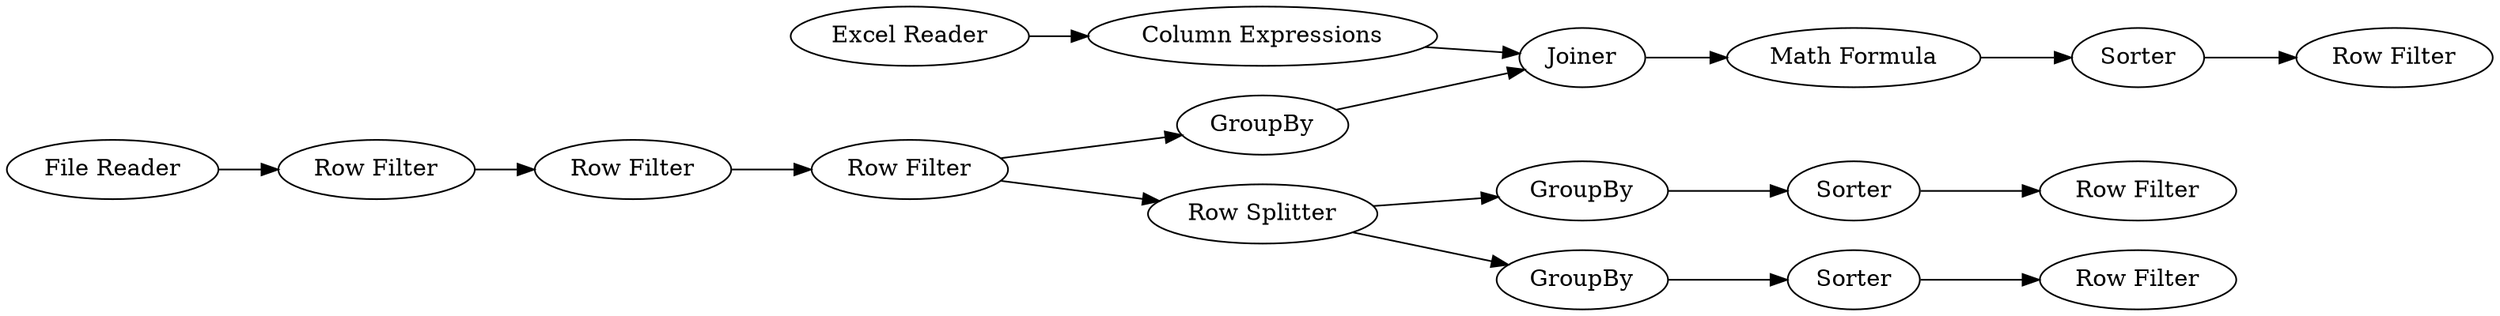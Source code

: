 digraph {
	19 -> 6
	6 -> 5
	8 -> 13
	1 -> 3
	10 -> 12
	19 -> 14
	13 -> 19
	9 -> 11
	15 -> 16
	14 -> 15
	17 -> 18
	3 -> 15
	2 -> 8
	6 -> 7
	5 -> 9
	16 -> 17
	7 -> 10
	5 [label=GroupBy]
	16 [label="Math Formula"]
	14 [label=GroupBy]
	13 [label="Row Filter"]
	1 [label="Excel Reader"]
	7 [label=GroupBy]
	9 [label=Sorter]
	11 [label="Row Filter"]
	18 [label="Row Filter"]
	8 [label="Row Filter"]
	15 [label=Joiner]
	6 [label="Row Splitter"]
	12 [label="Row Filter"]
	17 [label=Sorter]
	3 [label="Column Expressions"]
	2 [label="File Reader"]
	10 [label=Sorter]
	19 [label="Row Filter"]
	rankdir=LR
}
